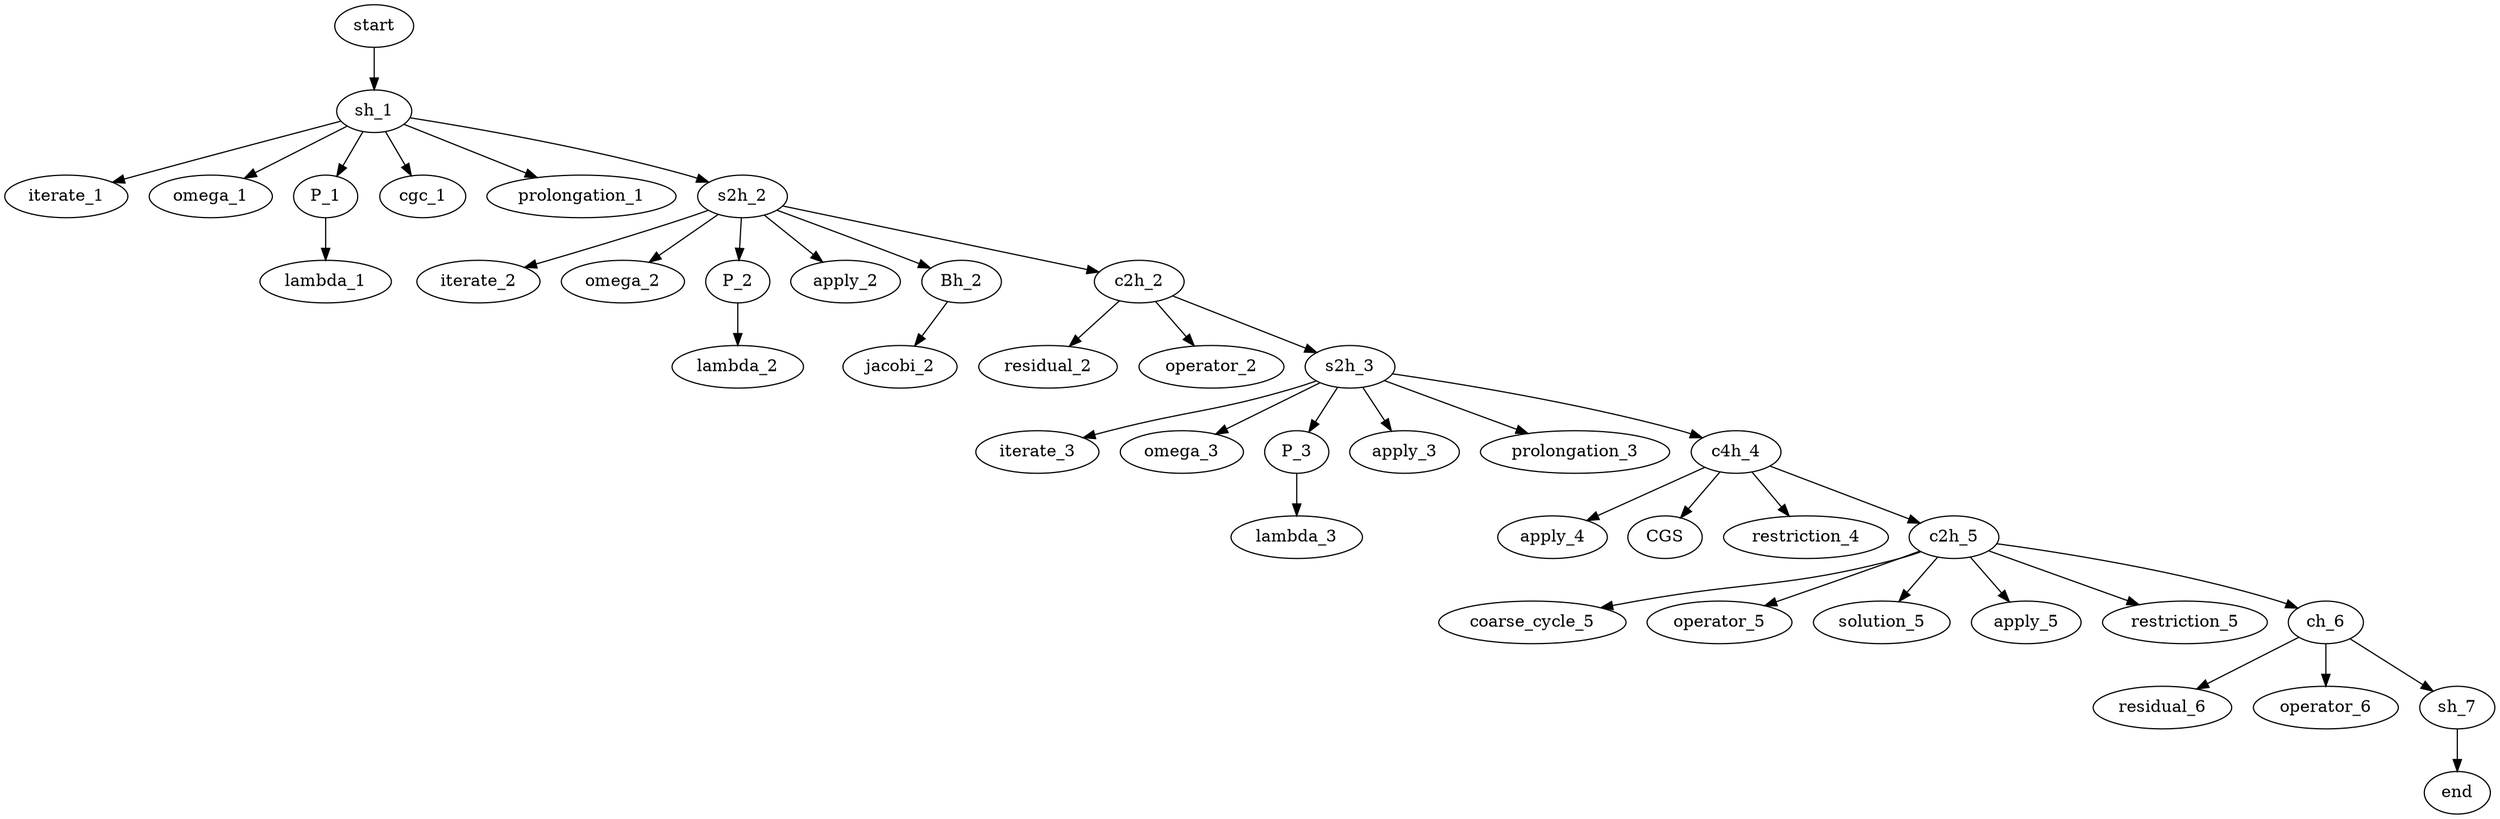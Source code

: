 digraph G {  
  ordering=in ;
  start [texlbl="$\langle S \rangle$"];
  start -> sh_1
  sh_1 [texlbl="$\langle s_h\rangle$"];
  sh_1 -> iterate_1
  sh_1 -> omega_1
  sh_1 -> P_1
  sh_1 -> cgc_1
  sh_1 -> prolongation_1
  sh_1 -> s2h_2
  iterate_1 [texlbl="\textsc{iterate}"];
  omega_1 [texlbl="$1.0$"];
  P_1 [texlbl="$\langle \mathcal P \rangle$"];
  P_1 -> lambda_1
  lambda_1 [texlbl="$\lambda$"];
  cgc_1 [texlbl="\textsc{cgc}"];
  prolongation_1 [texlbl="$P_{2h}^h$"];
  s2h_2 [texlbl="$\langle s_{2h}\rangle$"];
  s2h_2 -> iterate_2
  iterate_2 [texlbl="\textsc{iterate}"];
  s2h_2 -> omega_2
  omega_2 [texlbl="$0.6$"];
  s2h_2 -> P_2
  P_2 [texlbl="$\langle \mathcal P \rangle$"];
  P_2 -> lambda_2
  lambda_2 [texlbl="$\lambda$"];
  s2h_2 -> apply_2
  apply_2 [texlbl="\textsc{apply}"];
  s2h_2 -> Bh_2
  Bh_2 [texlbl="$\langle B_h \rangle$"];
  Bh_2 -> jacobi_2
  jacobi_2 [texlbl="$D_{h}^{-1}$"];
  s2h_2 -> c2h_2

  c2h_2 [texlbl="$\langle c_{2h} \rangle$"];
  c2h_2 -> residual_2
  residual_2 [texlbl="\textsc{residual}"];
  c2h_2 -> operator_2
  operator_2 [texlbl="$A_{2h}$"];
  c2h_2 -> s2h_3
  s2h_3 [texlbl="$\langle s_{2h}\rangle$"]; 
  s2h_3 -> iterate_3
  iterate_3 [texlbl="\textsc{iterate}"];
  s2h_3 -> omega_3
  omega_3 [texlbl="$1.0$"];
  s2h_3 -> P_3
  P_3 -> lambda_3
  P_3 [texlbl="$\langle \mathcal P \rangle$"];
  lambda_3 [texlbl="$\lambda$"];
  s2h_3 -> apply_3
  apply_3 [texlbl="\textsc{apply}"];
  s2h_3 -> prolongation_3
  prolongation_3 [texlbl="$I_{4h}^{2h}$"];
  s2h_3 -> c4h_4
  c4h_4 [texlbl="$\langle c_{4h} \rangle$"];
  apply_4 [texlbl="\textsc{apply}"];
  c4h_4 -> CGS
  CGS [texlbl="$A_{2h}^{-1}$"];
  c4h_4 -> apply_4
  apply_4 [texlbl="\textsc{apply}"];
  c4h_4 -> restriction_4
  restriction_4 [texlbl="$I_{2h}^{4h}$"];
  c4h_4 -> c2h_5
  c2h_5 [texlbl="$\langle c_{2h} \rangle$"];
  c2h_5 -> coarse_cycle_5
  coarse_cycle_5 [texlbl="\textsc{cge}"];
  c2h_5 -> operator_5
  operator_5 [texlbl="$A_{2h}$"];
  c2h_5 -> solution_5
  solution_5 [texlbl="$0_{2h}$"];
  c2h_5 -> apply_5
  apply_5 [texlbl="\textsc{apply}"];
  c2h_5 -> restriction_5
  restriction_5 [texlbl="$I_{h}^{2h}$"];
  c2h_5 -> ch_6
  ch_6 [texlbl="$\langle c_{h} \rangle$"];
  ch_6 -> residual_6
  residual_6 [texlbl="\textsc{residual}"];
  ch_6 -> operator_6
  operator_6 [texlbl="$A_{h}$"];
  ch_6 -> sh_7
  sh_7 [texlbl="$\langle s_{h} \rangle$"];
  sh_7 -> end
  
  
  end [texlbl="$(x_h^0, b_h, \lambda, \lambda)$"];
}
